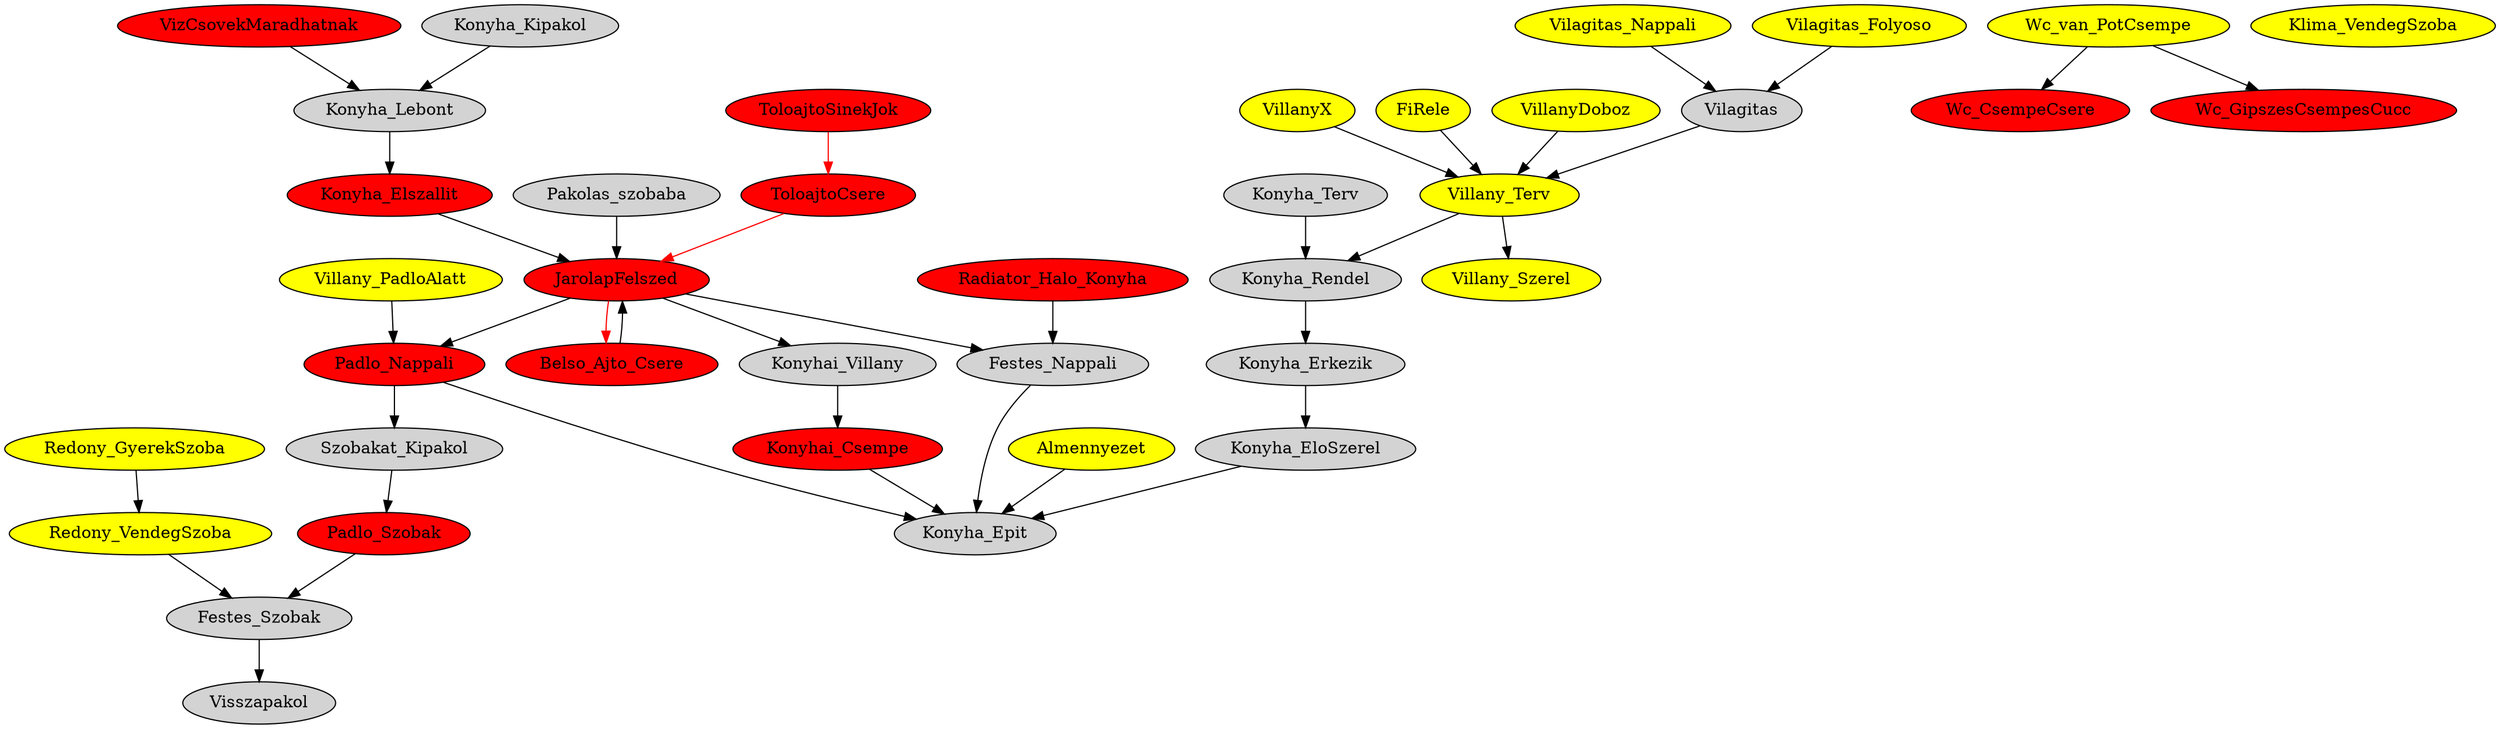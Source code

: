 digraph G {

    node [style=filled];
    Villany_Terv -> Konyha_Rendel -> Konyha_Erkezik -> Konyha_EloSzerel -> Konyha_Epit;
    Konyha_Terv ->  Konyha_Rendel;


    JarolapFelszed[fillcolor=red];
    Belso_Ajto_Csere[fillcolor=red];
    Villany_Terv[fillcolor=yellow];
    VizCsovekMaradhatnak[fillcolor=red];
    Konyha_Elszallit[fillcolor=red];
    VizCsovekMaradhatnak->Konyha_Lebont;
    Konyha_Kipakol->Konyha_Lebont->Konyha_Elszallit->JarolapFelszed;
    Pakolas_szobaba-> JarolapFelszed;
    JarolapFelszed -> Belso_Ajto_Csere [color=red];
    ToloajtoSinekJok[fillcolor=red];
    ToloajtoSinekJok -> ToloajtoCsere->JarolapFelszed[color=red];
    Belso_Ajto_Csere -> JarolapFelszed -> Festes_Nappali;
    JarolapFelszed -> Konyhai_Villany -> Konyhai_Csempe;
    Radiator_Halo_Konyha -> Festes_Nappali -> Konyha_Epit;

    Radiator_Halo_Konyha[fillcolor=red];
    Konyhai_Csempe[fillcolor=red];
    ToloajtoCsere[fillcolor=red];

    Wc_van_PotCsempe[fillcolor=yellow];
    Wc_CsempeCsere[fillcolor=red];
    Wc_GipszesCsempesCucc[fillcolor=red];
    Wc_van_PotCsempe -> Wc_CsempeCsere;
    Wc_van_PotCsempe -> Wc_GipszesCsempesCucc;

    Almennyezet[fillcolor=yellow];
    Almennyezet -> Konyha_Epit;

    Padlo_Nappali[fillcolor=red];
    Padlo_Szobak[fillcolor=red];
    Konyhai_Csempe -> Konyha_Epit;
    Villany_PadloAlatt[fillcolor=yellow];
    Villany_PadloAlatt ->Padlo_Nappali;
    JarolapFelszed -> Padlo_Nappali -> Konyha_Epit;
    Padlo_Nappali->Szobakat_Kipakol -> Padlo_Szobak -> Festes_Szobak -> Visszapakol;

    Klima_VendegSzoba[fillcolor=yellow];
    Redony_GyerekSzoba[fillcolor=yellow];
    Redony_VendegSzoba[fillcolor=yellow];
    Redony_GyerekSzoba->Redony_VendegSzoba;

    Redony_VendegSzoba -> Festes_Szobak;
    VillanyX[fillcolor=yellow];
    Vilagitas_Nappali[fillcolor=yellow];
    Vilagitas_Folyoso[fillcolor=yellow];
    FiRele[fillcolor=yellow];
    VillanyDoboz[fillcolor=yellow];
    {Vilagitas_Folyoso,Vilagitas_Nappali} -> Vilagitas;
    {Vilagitas,VillanyX,FiRele,VillanyDoboz} -> Villany_Terv;
    Villany_Szerel[fillcolor=yellow];
    Villany_Terv -> Villany_Szerel;

/*
  subgraph cluster_0 {
    style=filled;
    color=lightgrey;
    node [style=filled,color=white];data:image/svg+xml;charset=utf-8,%3C%3Fxml%20version%3D%221.0%22%20encoding%3D%22UTF-8%22%20standalone%3D%22no%22%3F%3E%0A%3C!DOCTYPE%20svg%20PUBLIC%20%22-%2F%2FW3C%2F%2FDTD%20SVG%201.1%2F%2FEN%22%20%22http%3A%2F%2Fwww.w3.org%2FGraphics%2FSVG%2F1.1%2FDTD%2Fsvg11.dtd%22%3E%0A%3C!--%20Generated%20by%20graphviz%20version%202.40.1%20(20161225.0304)%0A%20--%3E%0A%3C!--%20Title%3A%20G%20Pages%3A%201%20--%3E%0A%3Csvg%20width%3D%22908pt%22%20height%3D%22332pt%22%20viewBox%3D%220.00%200.00%20907.75%20332.00%22%20xmlns%3D%22http%3A%2F%2Fwww.w3.org%2F2000%2Fsvg%22%20xmlns%3Axlink%3D%22http%3A%2F%2Fwww.w3.org%2F1999%2Fxlink%22%3E%0A%3Cg%20id%3D%22graph0%22%20class%3D%22graph%22%20transform%3D%22scale(1%201)%20rotate(0)%20translate(4%20328)%22%3E%0A%3Ctitle%3EG%3C%2Ftitle%3E%0A%3Cpolygon%20fill%3D%22%23ffffff%22%20stroke%3D%22transparent%22%20points%3D%22-4%2C4%20-4%2C-328%20903.7501%2C-328%20903.7501%2C4%20-4%2C4%22%2F%3E%0A%3C!--%20Villany_Terv%20--%3E%0A%3Cg%20id%3D%22node1%22%20class%3D%22node%22%3E%0A%3Ctitle%3EVillany_Terv%3C%2Ftitle%3E%0A%3Cellipse%20fill%3D%22%23d3d3d3%22%20stroke%3D%22%23000000%22%20cx%3D%2263.0604%22%20cy%3D%22-306%22%20rx%3D%2263.1209%22%20ry%3D%2218%22%2F%3E%0A%3Ctext%20text-anchor%3D%22middle%22%20x%3D%2263.0604%22%20y%3D%22-301.8%22%20font-family%3D%22Times%2Cserif%22%20font-size%3D%2214.00%22%20fill%3D%22%23000000%22%3EVillany_Terv%3C%2Ftext%3E%0A%3C%2Fg%3E%0A%3C!--%20Konyha_Rendel%20--%3E%0A%3Cg%20id%3D%22node2%22%20class%3D%22node%22%3E%0A%3Ctitle%3EKonyha_Rendel%3C%2Ftitle%3E%0A%3Cellipse%20fill%3D%22%23d3d3d3%22%20stroke%3D%22%23000000%22%20cx%3D%22136.0604%22%20cy%3D%22-234%22%20rx%3D%2273.583%22%20ry%3D%2218%22%2F%3E%0A%3Ctext%20text-anchor%3D%22middle%22%20x%3D%22136.0604%22%20y%3D%22-229.8%22%20font-family%3D%22Times%2Cserif%22%20font-size%3D%2214.00%22%20fill%3D%22%23000000%22%3EKonyha_Rendel%3C%2Ftext%3E%0A%3C%2Fg%3E%0A%3C!--%20Villany_Terv%26%2345%3B%26gt%3BKonyha_Rendel%20--%3E%0A%3Cg%20id%3D%22edge1%22%20class%3D%22edge%22%3E%0A%3Ctitle%3EVillany_Terv-%26gt%3BKonyha_Rendel%3C%2Ftitle%3E%0A%3Cpath%20fill%3D%22none%22%20stroke%3D%22%23000000%22%20d%3D%22M80.7317%2C-288.5708C89.8105%2C-279.6164%20101.0295%2C-268.551%20110.9868%2C-258.7302%22%2F%3E%0A%3Cpolygon%20fill%3D%22%23000000%22%20stroke%3D%22%23000000%22%20points%3D%22113.6369%2C-261.0323%20118.2989%2C-251.5182%20108.7214%2C-256.0485%20113.6369%2C-261.0323%22%2F%3E%0A%3C%2Fg%3E%0A%3C!--%20Konyha_Erkezik%20--%3E%0A%3Cg%20id%3D%22node3%22%20class%3D%22node%22%3E%0A%3Ctitle%3EKonyha_Erkezik%3C%2Ftitle%3E%0A%3Cellipse%20fill%3D%22%23d3d3d3%22%20stroke%3D%22%23000000%22%20cx%3D%22136.0604%22%20cy%3D%22-162%22%20rx%3D%2276.4304%22%20ry%3D%2218%22%2F%3E%0A%3Ctext%20text-anchor%3D%22middle%22%20x%3D%22136.0604%22%20y%3D%22-157.8%22%20font-family%3D%22Times%2Cserif%22%20font-size%3D%2214.00%22%20fill%3D%22%23000000%22%3EKonyha_Erkezik%3C%2Ftext%3E%0A%3C%2Fg%3E%0A%3C!--%20Konyha_Rendel%26%2345%3B%26gt%3BKonyha_Erkezik%20--%3E%0A%3Cg%20id%3D%22edge2%22%20class%3D%22edge%22%3E%0A%3Ctitle%3EKonyha_Rendel-%26gt%3BKonyha_Erkezik%3C%2Ftitle%3E%0A%3Cpath%20fill%3D%22none%22%20stroke%3D%22%23000000%22%20d%3D%22M136.0604%2C-215.8314C136.0604%2C-208.131%20136.0604%2C-198.9743%20136.0604%2C-190.4166%22%2F%3E%0A%3Cpolygon%20fill%3D%22%23000000%22%20stroke%3D%22%23000000%22%20points%3D%22139.5605%2C-190.4132%20136.0604%2C-180.4133%20132.5605%2C-190.4133%20139.5605%2C-190.4132%22%2F%3E%0A%3C%2Fg%3E%0A%3C!--%20Konyha_EloSzerel%20--%3E%0A%3Cg%20id%3D%22node4%22%20class%3D%22node%22%3E%0A%3Ctitle%3EKonyha_EloSzerel%3C%2Ftitle%3E%0A%3Cellipse%20fill%3D%22%23d3d3d3%22%20stroke%3D%22%23000000%22%20cx%3D%22136.0604%22%20cy%3D%22-90%22%20rx%3D%2283.9508%22%20ry%3D%2218%22%2F%3E%0A%3Ctext%20text-anchor%3D%22middle%22%20x%3D%22136.0604%22%20y%3D%22-85.8%22%20font-family%3D%22Times%2Cserif%22%20font-size%3D%2214.00%22%20fill%3D%22%23000000%22%3EKonyha_EloSzerel%3C%2Ftext%3E%0A%3C%2Fg%3E%0A%3C!--%20Konyha_Erkezik%26%2345%3B%26gt%3BKonyha_EloSzerel%20--%3E%0A%3Cg%20id%3D%22edge3%22%20class%3D%22edge%22%3E%0A%3Ctitle%3EKonyha_Erkezik-%26gt%3BKonyha_EloSzerel%3C%2Ftitle%3E%0A%3Cpath%20fill%3D%22none%22%20stroke%3D%22%23000000%22%20d%3D%22M136.0604%2C-143.8314C136.0604%2C-136.131%20136.0604%2C-126.9743%20136.0604%2C-118.4166%22%2F%3E%0A%3Cpolygon%20fill%3D%22%23000000%22%20stroke%3D%22%23000000%22%20points%3D%22139.5605%2C-118.4132%20136.0604%2C-108.4133%20132.5605%2C-118.4133%20139.5605%2C-118.4132%22%2F%3E%0A%3C%2Fg%3E%0A%3C!--%20Konyha_Epit%20--%3E%0A%3Cg%20id%3D%22node5%22%20class%3D%22node%22%3E%0A%3Ctitle%3EKonyha_Epit%3C%2Ftitle%3E%0A%3Cellipse%20fill%3D%22%23d3d3d3%22%20stroke%3D%22%23000000%22%20cx%3D%22136.0604%22%20cy%3D%22-18%22%20rx%3D%2262.5643%22%20ry%3D%2218%22%2F%3E%0A%3Ctext%20text-anchor%3D%22middle%22%20x%3D%22136.0604%22%20y%3D%22-13.8%22%20font-family%3D%22Times%2Cserif%22%20font-size%3D%2214.00%22%20fill%3D%22%23000000%22%3EKonyha_Epit%3C%2Ftext%3E%0A%3C%2Fg%3E%0A%3C!--%20Konyha_EloSzerel%26%2345%3B%26gt%3BKonyha_Epit%20--%3E%0A%3Cg%20id%3D%22edge4%22%20class%3D%22edge%22%3E%0A%3Ctitle%3EKonyha_EloSzerel-%26gt%3BKonyha_Epit%3C%2Ftitle%3E%0A%3Cpath%20fill%3D%22none%22%20stroke%3D%22%23000000%22%20d%3D%22M136.0604%2C-71.8314C136.0604%2C-64.131%20136.0604%2C-54.9743%20136.0604%2C-46.4166%22%2F%3E%0A%3Cpolygon%20fill%3D%22%23000000%22%20stroke%3D%22%23000000%22%20points%3D%22139.5605%2C-46.4132%20136.0604%2C-36.4133%20132.5605%2C-46.4133%20139.5605%2C-46.4132%22%2F%3E%0A%3C%2Fg%3E%0A%3C!--%20Konyha_Terv%20--%3E%0A%3Cg%20id%3D%22node6%22%20class%3D%22node%22%3E%0A%3Ctitle%3EKonyha_Terv%3C%2Ftitle%3E%0A%3Cellipse%20fill%3D%22%23d3d3d3%22%20stroke%3D%22%23000000%22%20cx%3D%22209.0604%22%20cy%3D%22-306%22%20rx%3D%2264.8331%22%20ry%3D%2218%22%2F%3E%0A%3Ctext%20text-anchor%3D%22middle%22%20x%3D%22209.0604%22%20y%3D%22-301.8%22%20font-family%3D%22Times%2Cserif%22%20font-size%3D%2214.00%22%20fill%3D%22%23000000%22%3EKonyha_Terv%3C%2Ftext%3E%0A%3C%2Fg%3E%0A%3C!--%20Konyha_Terv%26%2345%3B%26gt%3BKonyha_Rendel%20--%3E%0A%3Cg%20id%3D%22edge5%22%20class%3D%22edge%22%3E%0A%3Ctitle%3EKonyha_Terv-%26gt%3BKonyha_Rendel%3C%2Ftitle%3E%0A%3Cpath%20fill%3D%22none%22%20stroke%3D%22%23000000%22%20d%3D%22M191.3891%2C-288.5708C182.3103%2C-279.6164%20171.0913%2C-268.551%20161.134%2C-258.7302%22%2F%3E%0A%3Cpolygon%20fill%3D%22%23000000%22%20stroke%3D%22%23000000%22%20points%3D%22163.3994%2C-256.0485%20153.8219%2C-251.5182%20158.4839%2C-261.0323%20163.3994%2C-256.0485%22%2F%3E%0A%3C%2Fg%3E%0A%3C!--%20VillanyX%20--%3E%0A%3Cg%20id%3D%22node7%22%20class%3D%22node%22%3E%0A%3Ctitle%3EVillanyX%3C%2Ftitle%3E%0A%3Cellipse%20fill%3D%22%23ff0000%22%20stroke%3D%22%23000000%22%20cx%3D%22339.0604%22%20cy%3D%22-306%22%20rx%3D%2246.9477%22%20ry%3D%2218%22%2F%3E%0A%3Ctext%20text-anchor%3D%22middle%22%20x%3D%22339.0604%22%20y%3D%22-301.8%22%20font-family%3D%22Times%2Cserif%22%20font-size%3D%2214.00%22%20fill%3D%22%23000000%22%3EVillanyX%3C%2Ftext%3E%0A%3C%2Fg%3E%0A%3C!--%20Belso_Ajto_Csere%20--%3E%0A%3Cg%20id%3D%22node8%22%20class%3D%22node%22%3E%0A%3Ctitle%3EBelso_Ajto_Csere%3C%2Ftitle%3E%0A%3Cellipse%20fill%3D%22%23d3d3d3%22%20stroke%3D%22%23000000%22%20cx%3D%22486.0604%22%20cy%3D%22-306%22%20rx%3D%2281.6789%22%20ry%3D%2218%22%2F%3E%0A%3Ctext%20text-anchor%3D%22middle%22%20x%3D%22486.0604%22%20y%3D%22-301.8%22%20font-family%3D%22Times%2Cserif%22%20font-size%3D%2214.00%22%20fill%3D%22%23000000%22%3EBelso_Ajto_Csere%3C%2Ftext%3E%0A%3C%2Fg%3E%0A%3C!--%20JarolapFelszed%20--%3E%0A%3Cg%20id%3D%22node9%22%20class%3D%22node%22%3E%0A%3Ctitle%3EJarolapFelszed%3C%2Ftitle%3E%0A%3Cellipse%20fill%3D%22%23d3d3d3%22%20stroke%3D%22%23000000%22%20cx%3D%22486.0604%22%20cy%3D%22-234%22%20rx%3D%2268.3343%22%20ry%3D%2218%22%2F%3E%0A%3Ctext%20text-anchor%3D%22middle%22%20x%3D%22486.0604%22%20y%3D%22-229.8%22%20font-family%3D%22Times%2Cserif%22%20font-size%3D%2214.00%22%20fill%3D%22%23000000%22%3EJarolapFelszed%3C%2Ftext%3E%0A%3C%2Fg%3E%0A%3C!--%20Belso_Ajto_Csere%26%2345%3B%26gt%3BJarolapFelszed%20--%3E%0A%3Cg%20id%3D%22edge6%22%20class%3D%22edge%22%3E%0A%3Ctitle%3EBelso_Ajto_Csere-%26gt%3BJarolapFelszed%3C%2Ftitle%3E%0A%3Cpath%20fill%3D%22none%22%20stroke%3D%22%23000000%22%20d%3D%22M486.0604%2C-287.8314C486.0604%2C-280.131%20486.0604%2C-270.9743%20486.0604%2C-262.4166%22%2F%3E%0A%3Cpolygon%20fill%3D%22%23000000%22%20stroke%3D%22%23000000%22%20points%3D%22489.5605%2C-262.4132%20486.0604%2C-252.4133%20482.5605%2C-262.4133%20489.5605%2C-262.4132%22%2F%3E%0A%3C%2Fg%3E%0A%3C!--%20Radiator_Halo%20--%3E%0A%3Cg%20id%3D%22node10%22%20class%3D%22node%22%3E%0A%3Ctitle%3ERadiator_Halo%3C%2Ftitle%3E%0A%3Cellipse%20fill%3D%22%23d3d3d3%22%20stroke%3D%22%23000000%22%20cx%3D%22654.0604%22%20cy%3D%22-306%22%20rx%3D%2267.776%22%20ry%3D%2218%22%2F%3E%0A%3Ctext%20text-anchor%3D%22middle%22%20x%3D%22654.0604%22%20y%3D%22-301.8%22%20font-family%3D%22Times%2Cserif%22%20font-size%3D%2214.00%22%20fill%3D%22%23000000%22%3ERadiator_Halo%3C%2Ftext%3E%0A%3C%2Fg%3E%0A%3C!--%20Radiator_Konyha%20--%3E%0A%3Cg%20id%3D%22node11%22%20class%3D%22node%22%3E%0A%3Ctitle%3ERadiator_Konyha%3C%2Ftitle%3E%0A%3Cellipse%20fill%3D%22%23d3d3d3%22%20stroke%3D%22%23000000%22%20cx%3D%22820.0604%22%20cy%3D%22-306%22%20rx%3D%2279.8798%22%20ry%3D%2218%22%2F%3E%0A%3Ctext%20text-anchor%3D%22middle%22%20x%3D%22820.0604%22%20y%3D%22-301.8%22%20font-family%3D%22Times%2Cserif%22%20font-size%3D%2214.00%22%20fill%3D%22%23000000%22%3ERadiator_Konyha%3C%2Ftext%3E%0A%3C%2Fg%3E%0A%3C%2Fg%3E%0A%3C%2Fsvg%3E
    a0 -> a1 -> a2 -> a3;
    label = "process #1";
  }

  subgraph cluster_1 {
    node [style=filled];
    b0 -> b1 -> b2 -> b3;
    label = "process #2";
    color=blue
  }
  start -> a0;
  start -> b0;
  a1 -> b3;
  b2 -> a3;
  a3 -> a0;
  a3 -> end;
  a45;
  b3 -> end;

  start [shape=Mdiamond];
  end [shape=Msquare];
  */
}
